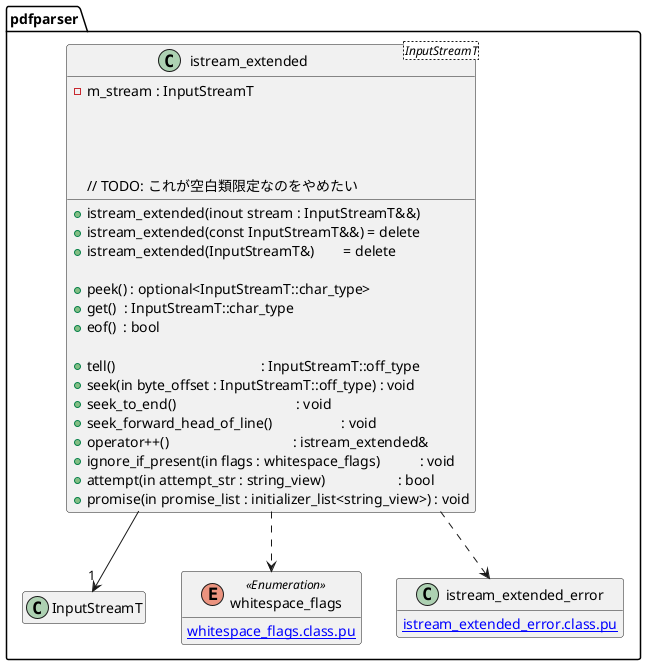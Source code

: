 @startuml stream_parser
hide empty members
namespace pdfparser {
class istream_extended<InputStreamT> {
	-m_stream : InputStreamT

	+istream_extended(inout stream : InputStreamT&&)
	+istream_extended(const InputStreamT&&) = delete
	+istream_extended(InputStreamT&)        = delete

	+peek() : optional<InputStreamT::char_type>
	+get()  : InputStreamT::char_type
	+eof()  : bool

	+tell()                                        : InputStreamT::off_type
	+seek(in byte_offset : InputStreamT::off_type) : void
	+seek_to_end()                                 : void
	+seek_forward_head_of_line()                   : void
	+operator++()                                  : istream_extended&

	// TODO: これが空白類限定なのをやめたい
	+ignore_if_present(in flags : whitespace_flags)           : void
	+attempt(in attempt_str : string_view)                    : bool
	+promise(in promise_list : initializer_list<string_view>) : void
}
istream_extended --> "1" InputStreamT
istream_extended ..> whitespace_flags
istream_extended ..> istream_extended_error

enum whitespace_flags <<Enumeration>> {
	[[whitespace_flags.class.pu]]
}
class istream_extended_error {
	[[istream_extended_error.class.pu]]
}
}
@enduml
